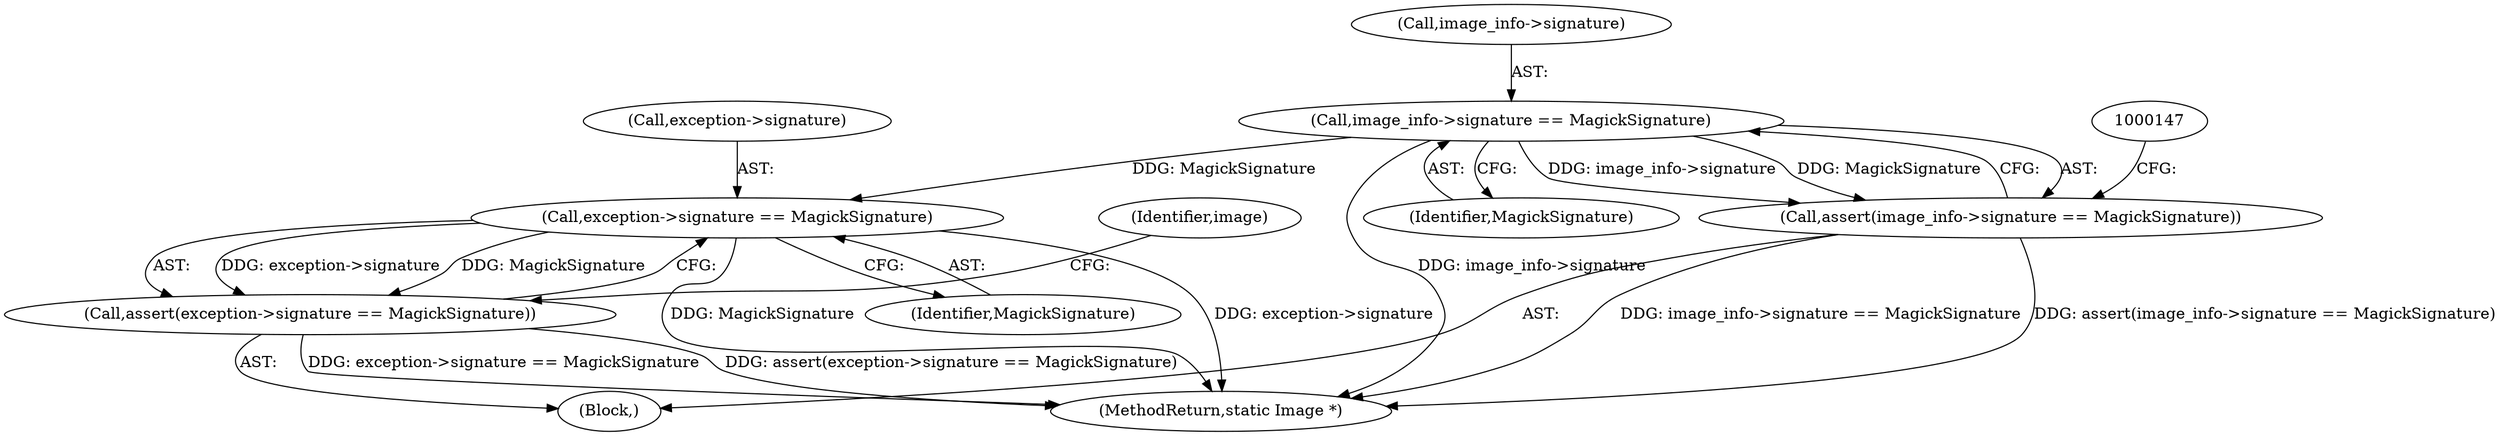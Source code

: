 digraph "0_ImageMagick_f6e9d0d9955e85bdd7540b251cd50d598dacc5e6_25@pointer" {
"1000141" [label="(Call,image_info->signature == MagickSignature)"];
"1000140" [label="(Call,assert(image_info->signature == MagickSignature))"];
"1000162" [label="(Call,exception->signature == MagickSignature)"];
"1000161" [label="(Call,assert(exception->signature == MagickSignature))"];
"1000116" [label="(Block,)"];
"1000168" [label="(Identifier,image)"];
"1000166" [label="(Identifier,MagickSignature)"];
"1000142" [label="(Call,image_info->signature)"];
"1002135" [label="(MethodReturn,static Image *)"];
"1000162" [label="(Call,exception->signature == MagickSignature)"];
"1000141" [label="(Call,image_info->signature == MagickSignature)"];
"1000161" [label="(Call,assert(exception->signature == MagickSignature))"];
"1000145" [label="(Identifier,MagickSignature)"];
"1000163" [label="(Call,exception->signature)"];
"1000140" [label="(Call,assert(image_info->signature == MagickSignature))"];
"1000141" -> "1000140"  [label="AST: "];
"1000141" -> "1000145"  [label="CFG: "];
"1000142" -> "1000141"  [label="AST: "];
"1000145" -> "1000141"  [label="AST: "];
"1000140" -> "1000141"  [label="CFG: "];
"1000141" -> "1002135"  [label="DDG: image_info->signature"];
"1000141" -> "1000140"  [label="DDG: image_info->signature"];
"1000141" -> "1000140"  [label="DDG: MagickSignature"];
"1000141" -> "1000162"  [label="DDG: MagickSignature"];
"1000140" -> "1000116"  [label="AST: "];
"1000147" -> "1000140"  [label="CFG: "];
"1000140" -> "1002135"  [label="DDG: image_info->signature == MagickSignature"];
"1000140" -> "1002135"  [label="DDG: assert(image_info->signature == MagickSignature)"];
"1000162" -> "1000161"  [label="AST: "];
"1000162" -> "1000166"  [label="CFG: "];
"1000163" -> "1000162"  [label="AST: "];
"1000166" -> "1000162"  [label="AST: "];
"1000161" -> "1000162"  [label="CFG: "];
"1000162" -> "1002135"  [label="DDG: MagickSignature"];
"1000162" -> "1002135"  [label="DDG: exception->signature"];
"1000162" -> "1000161"  [label="DDG: exception->signature"];
"1000162" -> "1000161"  [label="DDG: MagickSignature"];
"1000161" -> "1000116"  [label="AST: "];
"1000168" -> "1000161"  [label="CFG: "];
"1000161" -> "1002135"  [label="DDG: exception->signature == MagickSignature"];
"1000161" -> "1002135"  [label="DDG: assert(exception->signature == MagickSignature)"];
}
